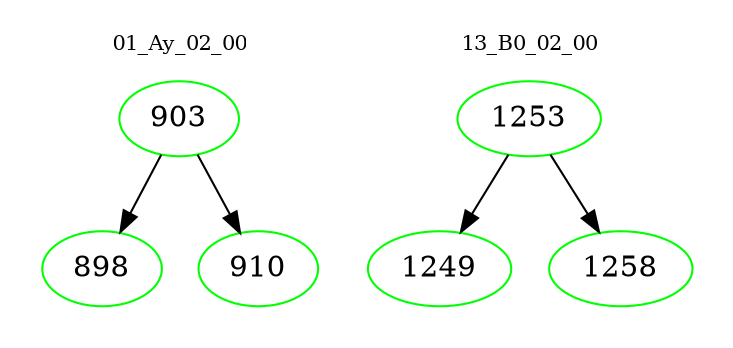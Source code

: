digraph{
subgraph cluster_0 {
color = white
label = "01_Ay_02_00";
fontsize=10;
T0_903 [label="903", color="green"]
T0_903 -> T0_898 [color="black"]
T0_898 [label="898", color="green"]
T0_903 -> T0_910 [color="black"]
T0_910 [label="910", color="green"]
}
subgraph cluster_1 {
color = white
label = "13_B0_02_00";
fontsize=10;
T1_1253 [label="1253", color="green"]
T1_1253 -> T1_1249 [color="black"]
T1_1249 [label="1249", color="green"]
T1_1253 -> T1_1258 [color="black"]
T1_1258 [label="1258", color="green"]
}
}
